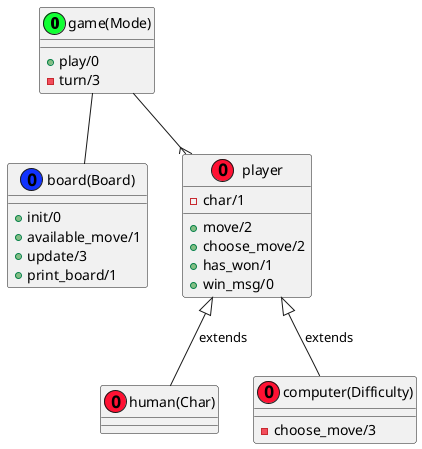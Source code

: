 @startuml
class game(Mode) << (O, #11FF33) >> {
    {method} + play/0
    {method} -turn/3
}


class board(Board) << (O, #1133FF) >> {
    {method} +init/0
    {method} +available_move/1
    {method} +update/3
    {method} +print_board/1
}

class player << (O, #FF1133) >> {
    {field} -char/1
    {method} +move/2
    {method} +choose_move/2
    {method} +has_won/1
    {method} +win_msg/0
}

class human(Char) << (O, #FF1133) >>

class computer(Difficulty) << (O, #FF1133) >> {
    {method} -choose_move/3
}

player <|-- "human(Char)" : "extends"
player <|-- "computer(Difficulty)" : "extends"

"game(Mode)" -- "board(Board)"
"game(Mode)" --{ "player"

@enduml
